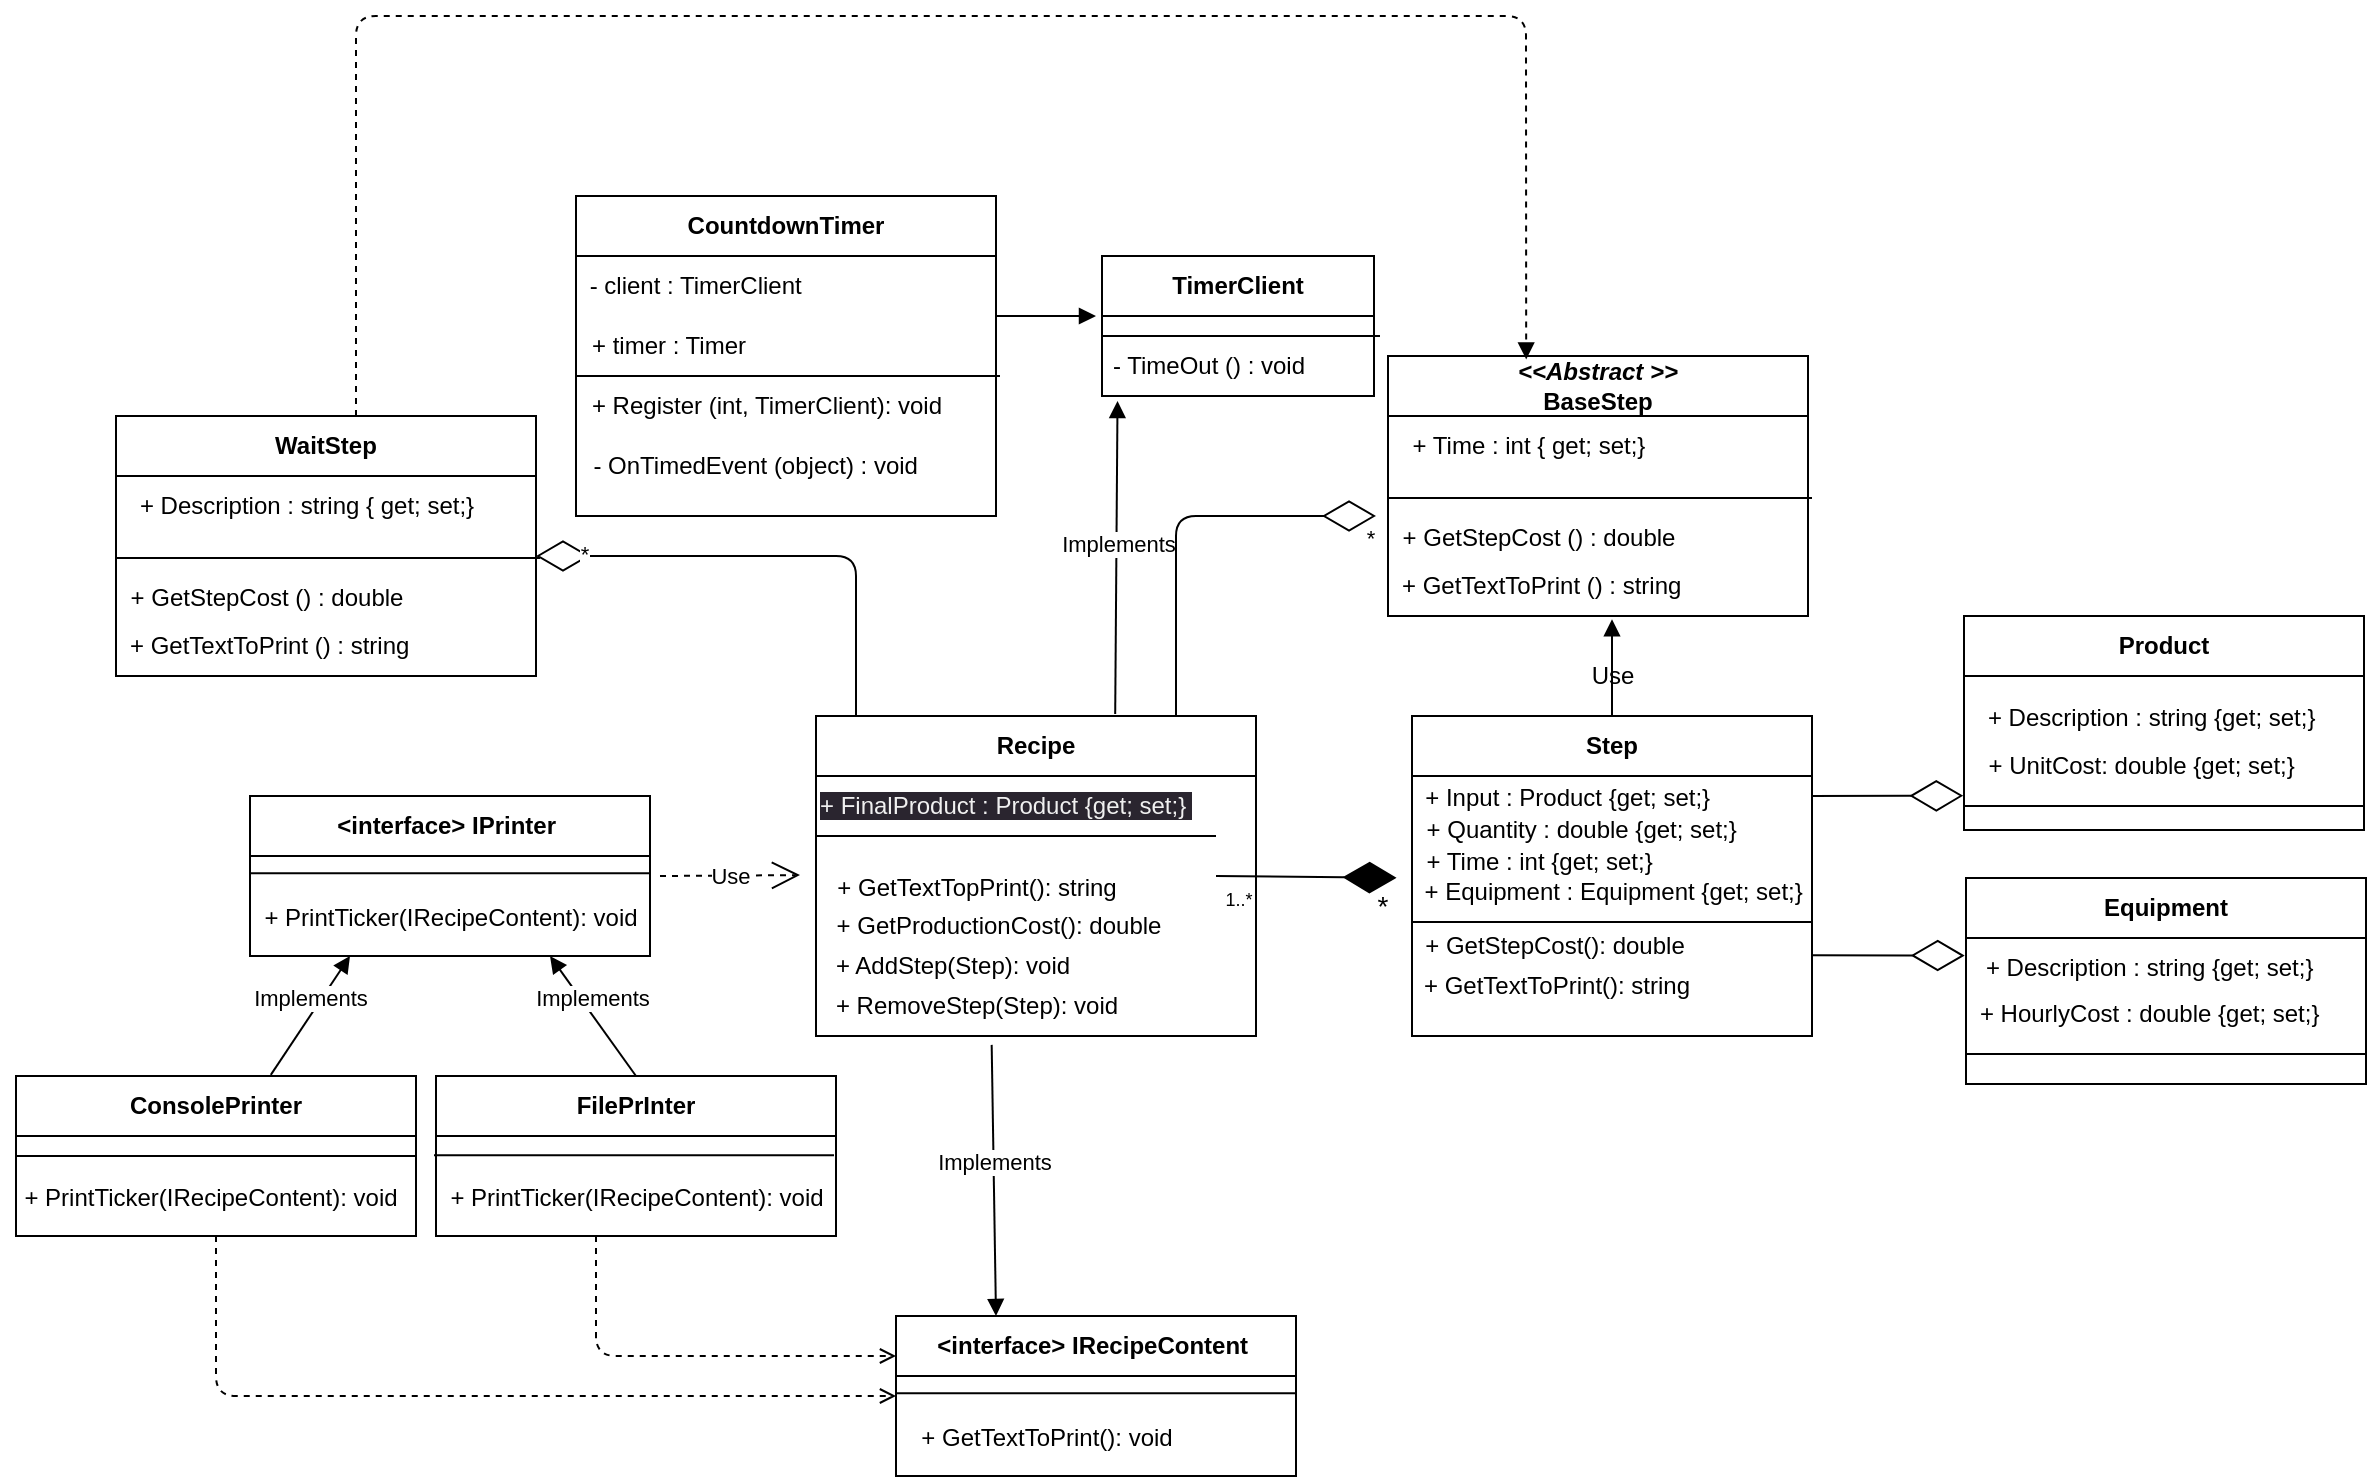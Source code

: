 <mxfile>
    <diagram id="nUT71iJ4w56ntbbE7PAH" name="Page-1">
        <mxGraphModel dx="1269" dy="662" grid="1" gridSize="10" guides="1" tooltips="1" connect="1" arrows="1" fold="1" page="1" pageScale="1" pageWidth="850" pageHeight="1100" math="0" shadow="0">
            <root>
                <mxCell id="0"/>
                <mxCell id="1" parent="0"/>
                <mxCell id="2" value="ConsolePrinter" style="swimlane;whiteSpace=wrap;html=1;startSize=30;" parent="1" vertex="1">
                    <mxGeometry x="-650" y="600" width="200" height="80" as="geometry"/>
                </mxCell>
                <mxCell id="6" value="+ PrintTicker(IRecipeContent): void" style="text;html=1;align=center;verticalAlign=middle;resizable=0;points=[];autosize=1;strokeColor=none;fillColor=none;" parent="2" vertex="1">
                    <mxGeometry x="-8" y="46" width="210" height="30" as="geometry"/>
                </mxCell>
                <mxCell id="4" value="" style="endArrow=none;html=1;exitX=0;exitY=0.5;exitDx=0;exitDy=0;entryX=1;entryY=0.5;entryDx=0;entryDy=0;" parent="1" source="2" target="2" edge="1">
                    <mxGeometry width="50" height="50" relative="1" as="geometry">
                        <mxPoint x="-498" y="720" as="sourcePoint"/>
                        <mxPoint x="-448" y="670" as="targetPoint"/>
                    </mxGeometry>
                </mxCell>
                <mxCell id="9" value="&amp;lt;interface&amp;gt; IPrinter&amp;nbsp;" style="swimlane;whiteSpace=wrap;html=1;startSize=30;" parent="1" vertex="1">
                    <mxGeometry x="-533" y="460" width="200" height="80" as="geometry"/>
                </mxCell>
                <mxCell id="10" value="+ PrintTicker(IRecipeContent): void" style="text;html=1;align=center;verticalAlign=middle;resizable=0;points=[];autosize=1;strokeColor=none;fillColor=none;" parent="9" vertex="1">
                    <mxGeometry x="-5" y="46" width="210" height="30" as="geometry"/>
                </mxCell>
                <mxCell id="42" value="" style="endArrow=none;html=1;exitX=0;exitY=0.5;exitDx=0;exitDy=0;entryX=1;entryY=0.5;entryDx=0;entryDy=0;" parent="9" edge="1">
                    <mxGeometry width="50" height="50" relative="1" as="geometry">
                        <mxPoint y="38.68" as="sourcePoint"/>
                        <mxPoint x="200" y="38.68" as="targetPoint"/>
                    </mxGeometry>
                </mxCell>
                <mxCell id="12" value="FilePrInter" style="swimlane;whiteSpace=wrap;html=1;startSize=30;" parent="1" vertex="1">
                    <mxGeometry x="-440" y="600" width="200" height="80" as="geometry"/>
                </mxCell>
                <mxCell id="13" value="+ PrintTicker(IRecipeContent): void" style="text;html=1;align=center;verticalAlign=middle;resizable=0;points=[];autosize=1;strokeColor=none;fillColor=none;" parent="12" vertex="1">
                    <mxGeometry x="-5" y="46" width="210" height="30" as="geometry"/>
                </mxCell>
                <mxCell id="43" value="" style="endArrow=none;html=1;exitX=0;exitY=0.5;exitDx=0;exitDy=0;entryX=1;entryY=0.5;entryDx=0;entryDy=0;" parent="12" edge="1">
                    <mxGeometry width="50" height="50" relative="1" as="geometry">
                        <mxPoint x="-1" y="39.68" as="sourcePoint"/>
                        <mxPoint x="199" y="39.68" as="targetPoint"/>
                    </mxGeometry>
                </mxCell>
                <mxCell id="14" value="Recipe" style="swimlane;whiteSpace=wrap;html=1;startSize=30;" parent="1" vertex="1">
                    <mxGeometry x="-250" y="420" width="220" height="160" as="geometry"/>
                </mxCell>
                <mxCell id="39" value="" style="endArrow=none;html=1;startArrow=none;" parent="14" edge="1">
                    <mxGeometry width="50" height="50" relative="1" as="geometry">
                        <mxPoint y="60" as="sourcePoint"/>
                        <mxPoint x="200" y="60" as="targetPoint"/>
                    </mxGeometry>
                </mxCell>
                <mxCell id="31" value="+ GetTextTopPrint(): string" style="text;html=1;align=center;verticalAlign=middle;resizable=0;points=[];autosize=1;strokeColor=none;fillColor=none;" parent="14" vertex="1">
                    <mxGeometry y="71" width="160" height="30" as="geometry"/>
                </mxCell>
                <mxCell id="34" value="+ GetProductionCost(): double" style="text;html=1;align=center;verticalAlign=middle;resizable=0;points=[];autosize=1;strokeColor=none;fillColor=none;" parent="14" vertex="1">
                    <mxGeometry x="-4" y="90" width="190" height="30" as="geometry"/>
                </mxCell>
                <mxCell id="35" value="+ AddStep(Step): void" style="text;html=1;align=center;verticalAlign=middle;resizable=0;points=[];autosize=1;strokeColor=none;fillColor=none;" parent="14" vertex="1">
                    <mxGeometry x="-2" y="110" width="140" height="30" as="geometry"/>
                </mxCell>
                <mxCell id="36" value="+ RemoveStep(Step): void" style="text;html=1;align=center;verticalAlign=middle;resizable=0;points=[];autosize=1;strokeColor=none;fillColor=none;" parent="14" vertex="1">
                    <mxGeometry y="130" width="160" height="30" as="geometry"/>
                </mxCell>
                <mxCell id="108" value="&lt;span style=&quot;color: rgb(240, 240, 240); font-family: Helvetica; font-size: 12px; font-style: normal; font-variant-ligatures: normal; font-variant-caps: normal; font-weight: 400; letter-spacing: normal; orphans: 2; text-align: center; text-indent: 0px; text-transform: none; widows: 2; word-spacing: 0px; -webkit-text-stroke-width: 0px; background-color: rgb(42, 37, 47); text-decoration-thickness: initial; text-decoration-style: initial; text-decoration-color: initial; float: none; display: inline !important;&quot;&gt;+ FinalProduct : Product {get; set;}&amp;nbsp;&lt;/span&gt;" style="text;whiteSpace=wrap;html=1;" vertex="1" parent="14">
                    <mxGeometry y="31" width="220" height="40" as="geometry"/>
                </mxCell>
                <mxCell id="26" value="Use" style="endArrow=open;endSize=12;dashed=1;html=1;" parent="1" edge="1">
                    <mxGeometry width="160" relative="1" as="geometry">
                        <mxPoint x="-328" y="500" as="sourcePoint"/>
                        <mxPoint x="-258" y="499.55" as="targetPoint"/>
                    </mxGeometry>
                </mxCell>
                <mxCell id="29" value="Implements&lt;br&gt;" style="html=1;verticalAlign=bottom;endArrow=block;entryX=0.25;entryY=1;entryDx=0;entryDy=0;exitX=0.637;exitY=-0.007;exitDx=0;exitDy=0;exitPerimeter=0;" parent="1" source="2" target="9" edge="1">
                    <mxGeometry width="80" relative="1" as="geometry">
                        <mxPoint x="-548" y="590" as="sourcePoint"/>
                        <mxPoint x="-468" y="590" as="targetPoint"/>
                    </mxGeometry>
                </mxCell>
                <mxCell id="30" value="Implements&lt;br&gt;" style="html=1;verticalAlign=bottom;endArrow=block;entryX=0.75;entryY=1;entryDx=0;entryDy=0;exitX=0.5;exitY=0;exitDx=0;exitDy=0;" parent="1" source="12" target="9" edge="1">
                    <mxGeometry width="80" relative="1" as="geometry">
                        <mxPoint x="-588" y="610.0" as="sourcePoint"/>
                        <mxPoint x="-473" y="550.0" as="targetPoint"/>
                    </mxGeometry>
                </mxCell>
                <mxCell id="45" value="Step" style="swimlane;whiteSpace=wrap;html=1;startSize=30;" parent="1" vertex="1">
                    <mxGeometry x="48" y="420" width="200" height="160" as="geometry"/>
                </mxCell>
                <mxCell id="46" value="" style="endArrow=none;html=1;exitX=0;exitY=0.5;exitDx=0;exitDy=0;entryX=1;entryY=0.5;entryDx=0;entryDy=0;" parent="45" edge="1">
                    <mxGeometry width="50" height="50" relative="1" as="geometry">
                        <mxPoint y="103" as="sourcePoint"/>
                        <mxPoint x="200" y="103" as="targetPoint"/>
                    </mxGeometry>
                </mxCell>
                <mxCell id="54" value="+ Input : Product {get; set;}&amp;nbsp;" style="text;html=1;align=center;verticalAlign=middle;resizable=0;points=[];autosize=1;strokeColor=none;fillColor=none;" parent="45" vertex="1">
                    <mxGeometry x="-6" y="26" width="170" height="30" as="geometry"/>
                </mxCell>
                <mxCell id="67" value="+ Quantity : double {get; set;}&amp;nbsp;" style="text;html=1;align=center;verticalAlign=middle;resizable=0;points=[];autosize=1;strokeColor=none;fillColor=none;" parent="45" vertex="1">
                    <mxGeometry x="-4" y="42" width="180" height="30" as="geometry"/>
                </mxCell>
                <mxCell id="68" value="+ Time : int {get; set;}&amp;nbsp;" style="text;html=1;align=center;verticalAlign=middle;resizable=0;points=[];autosize=1;strokeColor=none;fillColor=none;" parent="45" vertex="1">
                    <mxGeometry x="-5" y="58" width="140" height="30" as="geometry"/>
                </mxCell>
                <mxCell id="75" value="+ GetStepCost(): double" style="text;html=1;align=center;verticalAlign=middle;resizable=0;points=[];autosize=1;strokeColor=none;fillColor=none;" parent="45" vertex="1">
                    <mxGeometry x="-4" y="100" width="150" height="30" as="geometry"/>
                </mxCell>
                <mxCell id="52" value="" style="endArrow=diamondThin;endFill=1;endSize=24;html=1;entryX=0.742;entryY=0.03;entryDx=0;entryDy=0;entryPerimeter=0;" parent="1" target="53" edge="1">
                    <mxGeometry width="160" relative="1" as="geometry">
                        <mxPoint x="-50" y="500" as="sourcePoint"/>
                        <mxPoint x="71" y="500" as="targetPoint"/>
                    </mxGeometry>
                </mxCell>
                <mxCell id="53" value="&lt;font style=&quot;font-size: 14px;&quot;&gt;*&lt;/font&gt;" style="text;html=1;align=center;verticalAlign=middle;resizable=0;points=[];autosize=1;strokeColor=none;fillColor=none;" parent="1" vertex="1">
                    <mxGeometry x="18" y="500" width="30" height="30" as="geometry"/>
                </mxCell>
                <mxCell id="69" value="+ Equipment : Equipment {get; set;}&amp;nbsp;" style="text;html=1;align=center;verticalAlign=middle;resizable=0;points=[];autosize=1;strokeColor=none;fillColor=none;" parent="1" vertex="1">
                    <mxGeometry x="40" y="493" width="220" height="30" as="geometry"/>
                </mxCell>
                <mxCell id="76" value="+ GetTextToPrint(): string" style="text;html=1;align=center;verticalAlign=middle;resizable=0;points=[];autosize=1;strokeColor=none;fillColor=none;" parent="1" vertex="1">
                    <mxGeometry x="40" y="540" width="160" height="30" as="geometry"/>
                </mxCell>
                <mxCell id="79" value="Equipment" style="swimlane;whiteSpace=wrap;html=1;startSize=30;" parent="1" vertex="1">
                    <mxGeometry x="325" y="501" width="200" height="103" as="geometry"/>
                </mxCell>
                <mxCell id="80" value="" style="endArrow=none;html=1;exitX=0;exitY=0.5;exitDx=0;exitDy=0;entryX=1;entryY=0.5;entryDx=0;entryDy=0;" parent="79" edge="1">
                    <mxGeometry width="50" height="50" relative="1" as="geometry">
                        <mxPoint y="88" as="sourcePoint"/>
                        <mxPoint x="200" y="88" as="targetPoint"/>
                    </mxGeometry>
                </mxCell>
                <mxCell id="94" value="+ Description : string {get; set;}&amp;nbsp;" style="text;html=1;align=center;verticalAlign=middle;resizable=0;points=[];autosize=1;strokeColor=none;fillColor=none;" parent="79" vertex="1">
                    <mxGeometry x="-2" y="30" width="190" height="30" as="geometry"/>
                </mxCell>
                <mxCell id="96" value="+ HourlyCost : double {get; set;}&amp;nbsp;" style="text;html=1;align=center;verticalAlign=middle;resizable=0;points=[];autosize=1;strokeColor=none;fillColor=none;" parent="79" vertex="1">
                    <mxGeometry x="-7" y="53" width="200" height="30" as="geometry"/>
                </mxCell>
                <mxCell id="86" value="Product" style="swimlane;whiteSpace=wrap;html=1;startSize=30;" parent="1" vertex="1">
                    <mxGeometry x="324" y="370" width="200" height="107" as="geometry"/>
                </mxCell>
                <mxCell id="87" value="" style="endArrow=none;html=1;exitX=0;exitY=0.5;exitDx=0;exitDy=0;entryX=1;entryY=0.5;entryDx=0;entryDy=0;" parent="86" edge="1">
                    <mxGeometry width="50" height="50" relative="1" as="geometry">
                        <mxPoint y="95" as="sourcePoint"/>
                        <mxPoint x="200" y="95" as="targetPoint"/>
                    </mxGeometry>
                </mxCell>
                <mxCell id="92" value="+ Description : string {get; set;}&amp;nbsp;" style="text;html=1;align=center;verticalAlign=middle;resizable=0;points=[];autosize=1;strokeColor=none;fillColor=none;" parent="86" vertex="1">
                    <mxGeometry y="36" width="190" height="30" as="geometry"/>
                </mxCell>
                <mxCell id="93" value="+ UnitCost: double {get; set;}&amp;nbsp;" style="text;html=1;align=center;verticalAlign=middle;resizable=0;points=[];autosize=1;strokeColor=none;fillColor=none;" parent="86" vertex="1">
                    <mxGeometry y="60" width="180" height="30" as="geometry"/>
                </mxCell>
                <mxCell id="97" value="" style="endArrow=diamondThin;endFill=0;endSize=24;html=1;fontSize=14;exitX=1;exitY=0.25;exitDx=0;exitDy=0;entryX=-0.002;entryY=0.996;entryDx=0;entryDy=0;entryPerimeter=0;" parent="1" source="45" target="93" edge="1">
                    <mxGeometry width="160" relative="1" as="geometry">
                        <mxPoint x="250" y="460" as="sourcePoint"/>
                        <mxPoint x="310" y="460" as="targetPoint"/>
                    </mxGeometry>
                </mxCell>
                <mxCell id="98" value="" style="endArrow=diamondThin;endFill=0;endSize=24;html=1;fontSize=14;exitX=1;exitY=0.25;exitDx=0;exitDy=0;entryX=0.007;entryY=0.293;entryDx=0;entryDy=0;entryPerimeter=0;" parent="1" target="94" edge="1">
                    <mxGeometry width="160" relative="1" as="geometry">
                        <mxPoint x="248.36" y="539.58" as="sourcePoint"/>
                        <mxPoint x="324.0" y="539.46" as="targetPoint"/>
                    </mxGeometry>
                </mxCell>
                <mxCell id="99" value="&lt;font style=&quot;font-size: 9px;&quot;&gt;1..*&lt;/font&gt;" style="text;html=1;align=center;verticalAlign=middle;resizable=0;points=[];autosize=1;strokeColor=none;fillColor=none;" parent="1" vertex="1">
                    <mxGeometry x="-59" y="496" width="40" height="30" as="geometry"/>
                </mxCell>
                <mxCell id="100" value="&amp;lt;interface&amp;gt; IRecipeContent&amp;nbsp;" style="swimlane;whiteSpace=wrap;html=1;startSize=30;" parent="1" vertex="1">
                    <mxGeometry x="-210" y="720" width="200" height="80" as="geometry"/>
                </mxCell>
                <mxCell id="101" value="+ GetTextToPrint(): void" style="text;html=1;align=center;verticalAlign=middle;resizable=0;points=[];autosize=1;strokeColor=none;fillColor=none;" parent="100" vertex="1">
                    <mxGeometry y="46" width="150" height="30" as="geometry"/>
                </mxCell>
                <mxCell id="102" value="" style="endArrow=none;html=1;exitX=0;exitY=0.5;exitDx=0;exitDy=0;entryX=1;entryY=0.5;entryDx=0;entryDy=0;" parent="100" edge="1">
                    <mxGeometry width="50" height="50" relative="1" as="geometry">
                        <mxPoint y="38.68" as="sourcePoint"/>
                        <mxPoint x="200" y="38.68" as="targetPoint"/>
                    </mxGeometry>
                </mxCell>
                <mxCell id="105" value="" style="edgeStyle=none;html=1;endArrow=open;verticalAlign=bottom;dashed=1;labelBackgroundColor=none;exitX=0.5;exitY=1;exitDx=0;exitDy=0;entryX=0;entryY=0.25;entryDx=0;entryDy=0;" parent="100" target="100" edge="1">
                    <mxGeometry x="1" y="-155" width="160" relative="1" as="geometry">
                        <mxPoint x="-150" y="-40" as="sourcePoint"/>
                        <mxPoint x="190" y="40" as="targetPoint"/>
                        <Array as="points">
                            <mxPoint x="-150" y="20"/>
                        </Array>
                        <mxPoint x="155" y="-145" as="offset"/>
                    </mxGeometry>
                </mxCell>
                <mxCell id="103" value="" style="edgeStyle=none;html=1;endArrow=open;verticalAlign=bottom;dashed=1;labelBackgroundColor=none;exitX=0.5;exitY=1;exitDx=0;exitDy=0;entryX=0;entryY=0.5;entryDx=0;entryDy=0;" parent="1" source="2" target="100" edge="1">
                    <mxGeometry x="1" y="-155" width="160" relative="1" as="geometry">
                        <mxPoint x="-560" y="690" as="sourcePoint"/>
                        <mxPoint x="-490" y="800" as="targetPoint"/>
                        <Array as="points">
                            <mxPoint x="-550" y="760"/>
                        </Array>
                        <mxPoint x="155" y="-145" as="offset"/>
                    </mxGeometry>
                </mxCell>
                <mxCell id="107" value="Implements&lt;br&gt;" style="html=1;verticalAlign=bottom;endArrow=block;entryX=0.25;entryY=0;entryDx=0;entryDy=0;exitX=0.549;exitY=1.148;exitDx=0;exitDy=0;exitPerimeter=0;" parent="1" source="36" target="100" edge="1">
                    <mxGeometry width="80" relative="1" as="geometry">
                        <mxPoint x="-57" y="690" as="sourcePoint"/>
                        <mxPoint x="-100.0" y="630" as="targetPoint"/>
                    </mxGeometry>
                </mxCell>
                <mxCell id="109" value="CountdownTimer" style="swimlane;whiteSpace=wrap;html=1;startSize=30;" vertex="1" parent="1">
                    <mxGeometry x="-370" y="160" width="210" height="160" as="geometry"/>
                </mxCell>
                <mxCell id="110" value="" style="endArrow=none;html=1;exitX=0;exitY=0.5;exitDx=0;exitDy=0;" edge="1" parent="109">
                    <mxGeometry width="50" height="50" relative="1" as="geometry">
                        <mxPoint y="90" as="sourcePoint"/>
                        <mxPoint x="212" y="90" as="targetPoint"/>
                    </mxGeometry>
                </mxCell>
                <mxCell id="111" value="- client : TimerClient&amp;nbsp;" style="text;html=1;align=center;verticalAlign=middle;resizable=0;points=[];autosize=1;strokeColor=none;fillColor=none;" vertex="1" parent="109">
                    <mxGeometry x="-4" y="30" width="130" height="30" as="geometry"/>
                </mxCell>
                <mxCell id="113" value="+ timer : Timer" style="text;html=1;align=center;verticalAlign=middle;resizable=0;points=[];autosize=1;strokeColor=none;fillColor=none;" vertex="1" parent="109">
                    <mxGeometry x="-4" y="60" width="100" height="30" as="geometry"/>
                </mxCell>
                <mxCell id="114" value="+ Register (int, TimerClient): void" style="text;html=1;align=center;verticalAlign=middle;resizable=0;points=[];autosize=1;strokeColor=none;fillColor=none;" vertex="1" parent="109">
                    <mxGeometry x="-5" y="90" width="200" height="30" as="geometry"/>
                </mxCell>
                <mxCell id="116" value="- OnTimedEvent (object) : void&amp;nbsp;" style="text;html=1;align=center;verticalAlign=middle;resizable=0;points=[];autosize=1;strokeColor=none;fillColor=none;" vertex="1" parent="109">
                    <mxGeometry x="-4" y="120" width="190" height="30" as="geometry"/>
                </mxCell>
                <mxCell id="144" value="" style="html=1;verticalAlign=bottom;endArrow=block;" edge="1" parent="109">
                    <mxGeometry x="-0.024" y="-1" width="80" relative="1" as="geometry">
                        <mxPoint x="210" y="60" as="sourcePoint"/>
                        <mxPoint x="260" y="60" as="targetPoint"/>
                        <mxPoint as="offset"/>
                    </mxGeometry>
                </mxCell>
                <mxCell id="147" value="" style="endArrow=diamondThin;endFill=0;endSize=24;html=1;fontSize=14;" edge="1" parent="109">
                    <mxGeometry width="160" relative="1" as="geometry">
                        <mxPoint x="140" y="260" as="sourcePoint"/>
                        <mxPoint x="-20" y="180" as="targetPoint"/>
                        <Array as="points">
                            <mxPoint x="140" y="260"/>
                            <mxPoint x="140" y="180"/>
                        </Array>
                    </mxGeometry>
                </mxCell>
                <mxCell id="148" value="*" style="edgeLabel;html=1;align=center;verticalAlign=middle;resizable=0;points=[];" vertex="1" connectable="0" parent="147">
                    <mxGeometry x="0.88" y="-6" relative="1" as="geometry">
                        <mxPoint x="9" y="5" as="offset"/>
                    </mxGeometry>
                </mxCell>
                <mxCell id="117" value="&lt;i&gt;&amp;lt;&amp;lt;Abstract &amp;gt;&amp;gt;&lt;br&gt;&lt;/i&gt;BaseStep" style="swimlane;whiteSpace=wrap;html=1;startSize=30;" vertex="1" parent="1">
                    <mxGeometry x="36" y="240" width="210" height="130" as="geometry"/>
                </mxCell>
                <mxCell id="118" value="" style="endArrow=none;html=1;exitX=0;exitY=0.5;exitDx=0;exitDy=0;" edge="1" parent="117">
                    <mxGeometry width="50" height="50" relative="1" as="geometry">
                        <mxPoint y="71" as="sourcePoint"/>
                        <mxPoint x="212" y="71" as="targetPoint"/>
                    </mxGeometry>
                </mxCell>
                <mxCell id="120" value="+ Time : int { get; set;}" style="text;html=1;align=center;verticalAlign=middle;resizable=0;points=[];autosize=1;strokeColor=none;fillColor=none;" vertex="1" parent="117">
                    <mxGeometry y="30" width="140" height="30" as="geometry"/>
                </mxCell>
                <mxCell id="121" value="+ GetStepCost () : double" style="text;html=1;align=center;verticalAlign=middle;resizable=0;points=[];autosize=1;strokeColor=none;fillColor=none;" vertex="1" parent="117">
                    <mxGeometry x="-5" y="76" width="160" height="30" as="geometry"/>
                </mxCell>
                <mxCell id="122" value="+ GetTextToPrint () : string&amp;nbsp;" style="text;html=1;align=center;verticalAlign=middle;resizable=0;points=[];autosize=1;strokeColor=none;fillColor=none;" vertex="1" parent="117">
                    <mxGeometry x="-7" y="100" width="170" height="30" as="geometry"/>
                </mxCell>
                <mxCell id="123" value="" style="html=1;verticalAlign=bottom;endArrow=block;exitX=0.5;exitY=0;exitDx=0;exitDy=0;entryX=0.7;entryY=1.053;entryDx=0;entryDy=0;entryPerimeter=0;" edge="1" parent="1" source="45" target="122">
                    <mxGeometry width="80" relative="1" as="geometry">
                        <mxPoint x="-152.16" y="594.44" as="sourcePoint"/>
                        <mxPoint x="-150" y="730" as="targetPoint"/>
                    </mxGeometry>
                </mxCell>
                <mxCell id="124" value="Use" style="text;html=1;align=center;verticalAlign=middle;resizable=0;points=[];autosize=1;strokeColor=none;fillColor=none;" vertex="1" parent="1">
                    <mxGeometry x="128" y="385" width="40" height="30" as="geometry"/>
                </mxCell>
                <mxCell id="130" value="WaitStep" style="swimlane;whiteSpace=wrap;html=1;startSize=30;" vertex="1" parent="1">
                    <mxGeometry x="-600" y="270" width="210" height="130" as="geometry"/>
                </mxCell>
                <mxCell id="131" value="" style="endArrow=none;html=1;exitX=0;exitY=0.5;exitDx=0;exitDy=0;" edge="1" parent="130">
                    <mxGeometry width="50" height="50" relative="1" as="geometry">
                        <mxPoint y="71" as="sourcePoint"/>
                        <mxPoint x="212" y="71" as="targetPoint"/>
                    </mxGeometry>
                </mxCell>
                <mxCell id="132" value="+ Description : string { get; set;}" style="text;html=1;align=center;verticalAlign=middle;resizable=0;points=[];autosize=1;strokeColor=none;fillColor=none;" vertex="1" parent="130">
                    <mxGeometry y="30" width="190" height="30" as="geometry"/>
                </mxCell>
                <mxCell id="133" value="+ GetStepCost () : double" style="text;html=1;align=center;verticalAlign=middle;resizable=0;points=[];autosize=1;strokeColor=none;fillColor=none;" vertex="1" parent="130">
                    <mxGeometry x="-5" y="76" width="160" height="30" as="geometry"/>
                </mxCell>
                <mxCell id="134" value="+ GetTextToPrint () : string&amp;nbsp;" style="text;html=1;align=center;verticalAlign=middle;resizable=0;points=[];autosize=1;strokeColor=none;fillColor=none;" vertex="1" parent="130">
                    <mxGeometry x="-7" y="100" width="170" height="30" as="geometry"/>
                </mxCell>
                <mxCell id="149" value="" style="edgeStyle=none;html=1;endArrow=block;verticalAlign=bottom;dashed=1;labelBackgroundColor=none;exitX=0.5;exitY=1;exitDx=0;exitDy=0;entryX=0.329;entryY=0.013;entryDx=0;entryDy=0;entryPerimeter=0;endFill=1;" edge="1" parent="130" target="117">
                    <mxGeometry x="1" y="-155" width="160" relative="1" as="geometry">
                        <mxPoint x="120" as="sourcePoint"/>
                        <mxPoint x="781.333" y="-190" as="targetPoint"/>
                        <Array as="points">
                            <mxPoint x="120" y="-200"/>
                            <mxPoint x="705" y="-200"/>
                        </Array>
                        <mxPoint x="155" y="-145" as="offset"/>
                    </mxGeometry>
                </mxCell>
                <mxCell id="135" value="TimerClient" style="swimlane;whiteSpace=wrap;html=1;startSize=30;" vertex="1" parent="1">
                    <mxGeometry x="-107" y="190" width="136" height="70" as="geometry"/>
                </mxCell>
                <mxCell id="136" value="" style="endArrow=none;html=1;exitX=0;exitY=0.5;exitDx=0;exitDy=0;" edge="1" parent="135">
                    <mxGeometry width="50" height="50" relative="1" as="geometry">
                        <mxPoint y="40" as="sourcePoint"/>
                        <mxPoint x="139" y="40" as="targetPoint"/>
                    </mxGeometry>
                </mxCell>
                <mxCell id="140" value="- TimeOut () : void" style="text;html=1;align=center;verticalAlign=middle;resizable=0;points=[];autosize=1;strokeColor=none;fillColor=none;" vertex="1" parent="135">
                    <mxGeometry x="-7" y="40" width="120" height="30" as="geometry"/>
                </mxCell>
                <mxCell id="142" value="Implements&lt;br&gt;" style="html=1;verticalAlign=bottom;endArrow=block;exitX=0.68;exitY=-0.006;exitDx=0;exitDy=0;entryX=0.223;entryY=1.084;entryDx=0;entryDy=0;entryPerimeter=0;exitPerimeter=0;" edge="1" parent="1" source="14">
                    <mxGeometry x="-0.024" y="-1" width="80" relative="1" as="geometry">
                        <mxPoint x="-97" y="420.0" as="sourcePoint"/>
                        <mxPoint x="-99.24" y="262.52" as="targetPoint"/>
                        <mxPoint as="offset"/>
                    </mxGeometry>
                </mxCell>
                <mxCell id="145" value="" style="endArrow=diamondThin;endFill=0;endSize=24;html=1;fontSize=14;" edge="1" parent="1">
                    <mxGeometry width="160" relative="1" as="geometry">
                        <mxPoint x="-70" y="420" as="sourcePoint"/>
                        <mxPoint x="30" y="320" as="targetPoint"/>
                        <Array as="points">
                            <mxPoint x="-70" y="420"/>
                            <mxPoint x="-70" y="320"/>
                        </Array>
                    </mxGeometry>
                </mxCell>
                <mxCell id="146" value="*" style="edgeLabel;html=1;align=center;verticalAlign=middle;resizable=0;points=[];" vertex="1" connectable="0" parent="145">
                    <mxGeometry x="0.88" y="-6" relative="1" as="geometry">
                        <mxPoint x="9" y="5" as="offset"/>
                    </mxGeometry>
                </mxCell>
            </root>
        </mxGraphModel>
    </diagram>
</mxfile>